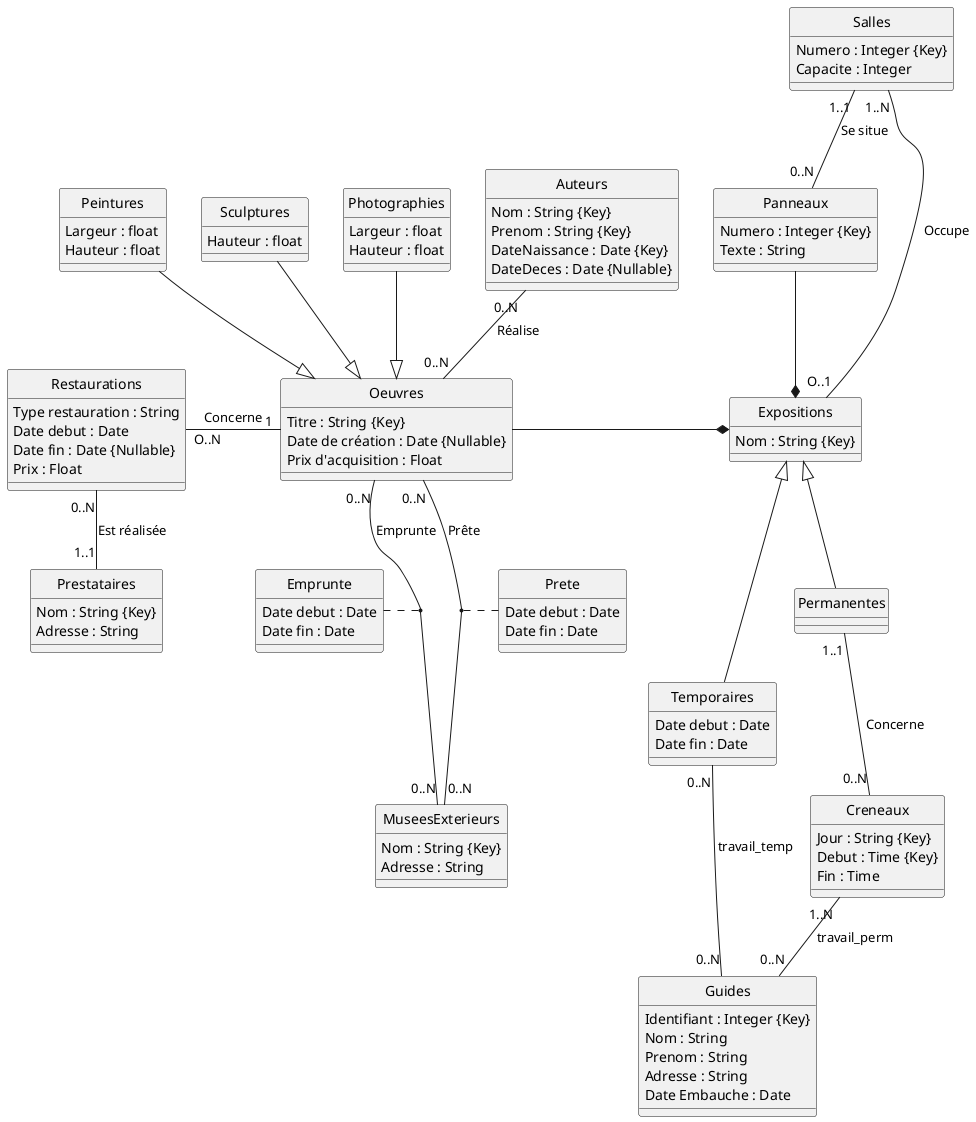 @startuml
hide circle

Class Oeuvres {
    Titre : String {Key}
    Date de création : Date {Nullable}
    Prix d'acquisition : Float
}

Class Photographies {
    Largeur : float
    Hauteur : float
}

Class Sculptures {
    Hauteur : float
}

Class Peintures {
    Largeur : float
    Hauteur : float
}

Class Auteurs {
    Nom : String {Key}
    Prenom : String {Key}
    DateNaissance : Date {Key}
    DateDeces : Date {Nullable}
}

Class Restaurations {
    Type restauration : String
    Date debut : Date
    Date fin : Date {Nullable}
    Prix : Float
}

Class Prestataires {
    Nom : String {Key}
    Adresse : String
}

Class MuseesExterieurs{
    Nom : String {Key}
    Adresse : String
}

Class Prete {
    Date debut : Date
    Date fin : Date
}

Class Emprunte {
    Date debut : Date
    Date fin : Date
}

Class Expositions {
    Nom : String {Key}
}

Class Permanentes {

}

Class Temporaires {
    Date debut : Date
    Date fin : Date
}

Class Panneaux {
    Numero : Integer {Key}
    Texte : String
}

Class Salles {
    Numero : Integer {Key}
    Capacite : Integer
}

Class Guides {
    Identifiant : Integer {Key}
    Nom : String
    Prenom : String
    Adresse : String
    Date Embauche : Date
}

Class Creneaux {
    Jour : String {Key}
    Debut : Time {Key}
    Fin : Time
}

Expositions <|-down- Permanentes
Expositions <|-down- Temporaires
Expositions *-left- Oeuvres

Expositions "O..1"-left-"1..N" Salles : Occupe
Expositions *-up- Panneaux
Panneaux "0..N"-up-"1..1" Salles : Se situe


Oeuvres "0..N"-up-"0..N" Auteurs : Réalise
Oeuvres <|-up- Photographies
Oeuvres <|-up- Sculptures
Oeuvres <|-up- Peintures
Oeuvres "0..N"-up-"0..N" MuseesExterieurs : Prête
Oeuvres "0..N"-up-"0..N" MuseesExterieurs : Emprunte
(Oeuvres,MuseesExterieurs).Emprunte
(Oeuvres,MuseesExterieurs).Prete
Oeuvres "1"-left-"O..N" Restaurations : Concerne

Restaurations "0..N"-down-"1..1" Prestataires : Est réalisée

Guides "0..N"-up-"0..N" Temporaires : travail_temp
Creneaux "0..N"-up- "1..1" Permanentes : Concerne
Guides "0..N"-up-"1..N" Creneaux : travail_perm
@enduml